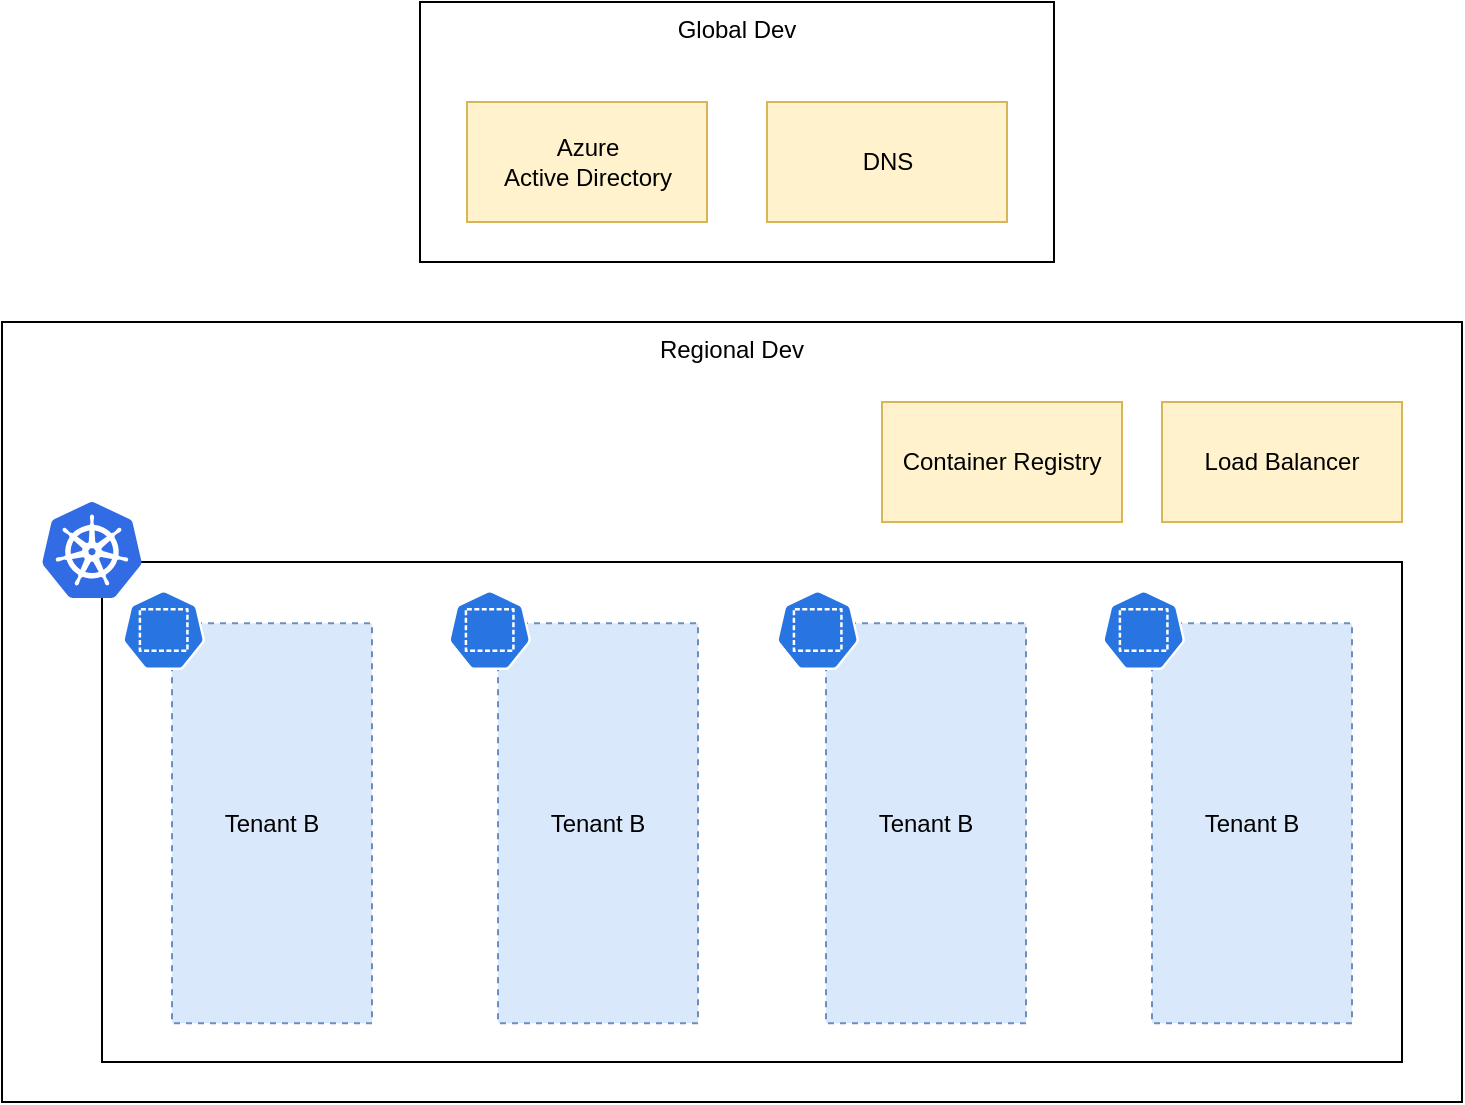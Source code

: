 <mxfile version="19.0.3" type="device"><diagram id="amN5wfRlOp7yJPjOnDrN" name="Page-1"><mxGraphModel dx="2551" dy="1008" grid="1" gridSize="10" guides="1" tooltips="1" connect="1" arrows="1" fold="1" page="1" pageScale="1" pageWidth="1654" pageHeight="1169" math="0" shadow="0"><root><mxCell id="0"/><mxCell id="1" parent="0"/><mxCell id="WOyblk6Yy8PtSQq45hPL-6" value="Regional Dev" style="rounded=0;whiteSpace=wrap;html=1;verticalAlign=top;" parent="1" vertex="1"><mxGeometry x="460" y="460" width="730" height="390" as="geometry"/></mxCell><mxCell id="WOyblk6Yy8PtSQq45hPL-4" value="" style="rounded=0;whiteSpace=wrap;html=1;" parent="1" vertex="1"><mxGeometry x="510" y="580" width="650" height="250" as="geometry"/></mxCell><mxCell id="WOyblk6Yy8PtSQq45hPL-3" value="" style="sketch=0;aspect=fixed;html=1;points=[];align=center;image;fontSize=12;image=img/lib/mscae/Kubernetes.svg;" parent="1" vertex="1"><mxGeometry x="480" y="550" width="50" height="48" as="geometry"/></mxCell><mxCell id="WOyblk6Yy8PtSQq45hPL-11" value="" style="group;aspect=fixed;" parent="1" vertex="1" connectable="0"><mxGeometry x="683" y="594" width="125" height="216.66" as="geometry"/></mxCell><mxCell id="WOyblk6Yy8PtSQq45hPL-12" value="Tenant B" style="rounded=0;whiteSpace=wrap;html=1;fillColor=#dae8fc;strokeColor=#6c8ebf;dashed=1;" parent="WOyblk6Yy8PtSQq45hPL-11" vertex="1"><mxGeometry x="25" y="16.666" width="100" height="199.994" as="geometry"/></mxCell><mxCell id="WOyblk6Yy8PtSQq45hPL-13" value="" style="sketch=0;html=1;dashed=0;whitespace=wrap;fillColor=#2875E2;strokeColor=#ffffff;points=[[0.005,0.63,0],[0.1,0.2,0],[0.9,0.2,0],[0.5,0,0],[0.995,0.63,0],[0.72,0.99,0],[0.5,1,0],[0.28,0.99,0]];shape=mxgraph.kubernetes.icon;prIcon=ns" parent="WOyblk6Yy8PtSQq45hPL-11" vertex="1"><mxGeometry width="41.667" height="39.999" as="geometry"/></mxCell><mxCell id="WOyblk6Yy8PtSQq45hPL-21" value="Container Registry" style="rounded=0;whiteSpace=wrap;html=1;fillColor=#fff2cc;strokeColor=#d6b656;" parent="1" vertex="1"><mxGeometry x="900" y="500" width="120" height="60" as="geometry"/></mxCell><mxCell id="WOyblk6Yy8PtSQq45hPL-22" value="Load Balancer" style="rounded=0;whiteSpace=wrap;html=1;fillColor=#fff2cc;strokeColor=#d6b656;" parent="1" vertex="1"><mxGeometry x="1040" y="500" width="120" height="60" as="geometry"/></mxCell><mxCell id="IDbc7paphXBrkxfTPtQ9-1" value="" style="group;aspect=fixed;" vertex="1" connectable="0" parent="1"><mxGeometry x="520" y="594" width="125" height="216.66" as="geometry"/></mxCell><mxCell id="IDbc7paphXBrkxfTPtQ9-2" value="Tenant B" style="rounded=0;whiteSpace=wrap;html=1;fillColor=#dae8fc;strokeColor=#6c8ebf;dashed=1;" vertex="1" parent="IDbc7paphXBrkxfTPtQ9-1"><mxGeometry x="25" y="16.666" width="100" height="199.994" as="geometry"/></mxCell><mxCell id="IDbc7paphXBrkxfTPtQ9-3" value="" style="sketch=0;html=1;dashed=0;whitespace=wrap;fillColor=#2875E2;strokeColor=#ffffff;points=[[0.005,0.63,0],[0.1,0.2,0],[0.9,0.2,0],[0.5,0,0],[0.995,0.63,0],[0.72,0.99,0],[0.5,1,0],[0.28,0.99,0]];shape=mxgraph.kubernetes.icon;prIcon=ns" vertex="1" parent="IDbc7paphXBrkxfTPtQ9-1"><mxGeometry width="41.667" height="39.999" as="geometry"/></mxCell><mxCell id="IDbc7paphXBrkxfTPtQ9-13" value="" style="group;aspect=fixed;" vertex="1" connectable="0" parent="1"><mxGeometry x="847" y="594" width="125" height="216.66" as="geometry"/></mxCell><mxCell id="IDbc7paphXBrkxfTPtQ9-14" value="Tenant B" style="rounded=0;whiteSpace=wrap;html=1;fillColor=#dae8fc;strokeColor=#6c8ebf;dashed=1;" vertex="1" parent="IDbc7paphXBrkxfTPtQ9-13"><mxGeometry x="25" y="16.666" width="100" height="199.994" as="geometry"/></mxCell><mxCell id="IDbc7paphXBrkxfTPtQ9-15" value="" style="sketch=0;html=1;dashed=0;whitespace=wrap;fillColor=#2875E2;strokeColor=#ffffff;points=[[0.005,0.63,0],[0.1,0.2,0],[0.9,0.2,0],[0.5,0,0],[0.995,0.63,0],[0.72,0.99,0],[0.5,1,0],[0.28,0.99,0]];shape=mxgraph.kubernetes.icon;prIcon=ns" vertex="1" parent="IDbc7paphXBrkxfTPtQ9-13"><mxGeometry width="41.667" height="39.999" as="geometry"/></mxCell><mxCell id="IDbc7paphXBrkxfTPtQ9-16" value="" style="group;aspect=fixed;" vertex="1" connectable="0" parent="1"><mxGeometry x="1010" y="594" width="125" height="216.66" as="geometry"/></mxCell><mxCell id="IDbc7paphXBrkxfTPtQ9-17" value="Tenant B" style="rounded=0;whiteSpace=wrap;html=1;fillColor=#dae8fc;strokeColor=#6c8ebf;dashed=1;" vertex="1" parent="IDbc7paphXBrkxfTPtQ9-16"><mxGeometry x="25" y="16.666" width="100" height="199.994" as="geometry"/></mxCell><mxCell id="IDbc7paphXBrkxfTPtQ9-18" value="" style="sketch=0;html=1;dashed=0;whitespace=wrap;fillColor=#2875E2;strokeColor=#ffffff;points=[[0.005,0.63,0],[0.1,0.2,0],[0.9,0.2,0],[0.5,0,0],[0.995,0.63,0],[0.72,0.99,0],[0.5,1,0],[0.28,0.99,0]];shape=mxgraph.kubernetes.icon;prIcon=ns" vertex="1" parent="IDbc7paphXBrkxfTPtQ9-16"><mxGeometry width="41.667" height="39.999" as="geometry"/></mxCell><mxCell id="WOyblk6Yy8PtSQq45hPL-7" value="Global Dev" style="rounded=0;whiteSpace=wrap;html=1;verticalAlign=top;" parent="1" vertex="1"><mxGeometry x="669" y="300" width="317" height="130" as="geometry"/></mxCell><mxCell id="WOyblk6Yy8PtSQq45hPL-8" value="DNS" style="rounded=0;whiteSpace=wrap;html=1;fillColor=#fff2cc;strokeColor=#d6b656;" parent="1" vertex="1"><mxGeometry x="842.5" y="350" width="120" height="60" as="geometry"/></mxCell><mxCell id="IDbc7paphXBrkxfTPtQ9-19" value="Azure&lt;br&gt;Active Directory" style="rounded=0;whiteSpace=wrap;html=1;fillColor=#fff2cc;strokeColor=#d6b656;" vertex="1" parent="1"><mxGeometry x="692.5" y="350" width="120" height="60" as="geometry"/></mxCell></root></mxGraphModel></diagram></mxfile>